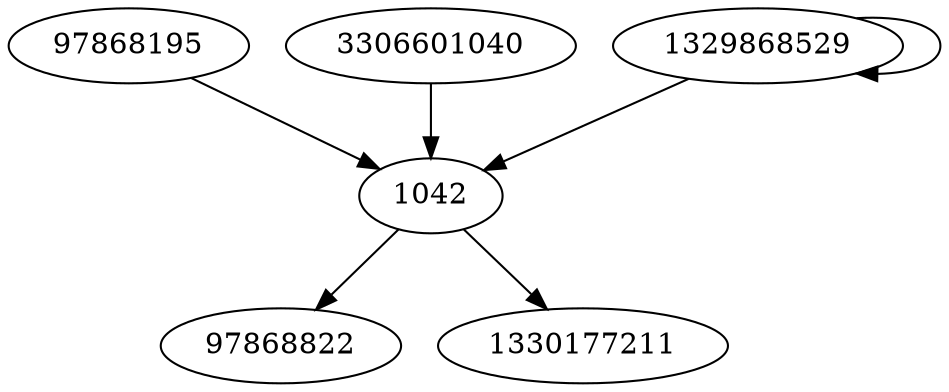 digraph  {
97868195;
3306601040;
1329868529;
1042;
97868822;
1330177211;
97868195 -> 1042;
3306601040 -> 1042;
1329868529 -> 1042;
1329868529 -> 1329868529;
1042 -> 97868822;
1042 -> 1330177211;
}
